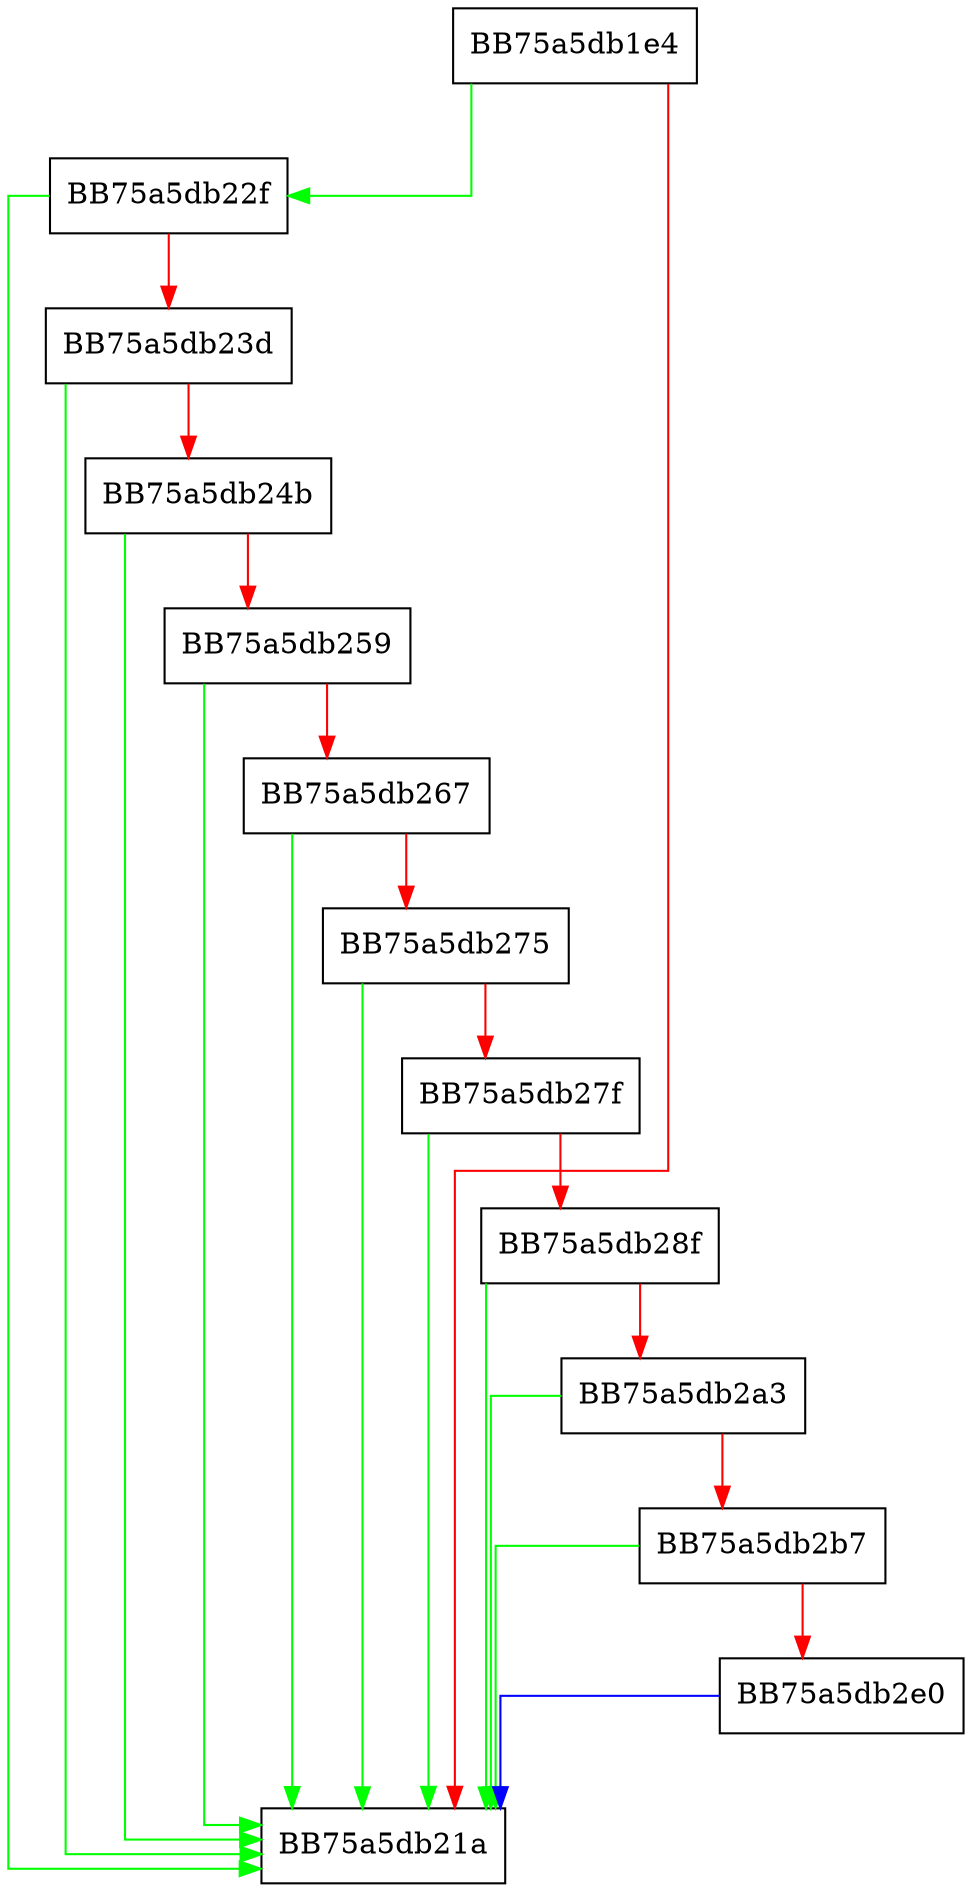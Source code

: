 digraph algoscan_SSR {
  node [shape="box"];
  graph [splines=ortho];
  BB75a5db1e4 -> BB75a5db22f [color="green"];
  BB75a5db1e4 -> BB75a5db21a [color="red"];
  BB75a5db22f -> BB75a5db21a [color="green"];
  BB75a5db22f -> BB75a5db23d [color="red"];
  BB75a5db23d -> BB75a5db21a [color="green"];
  BB75a5db23d -> BB75a5db24b [color="red"];
  BB75a5db24b -> BB75a5db21a [color="green"];
  BB75a5db24b -> BB75a5db259 [color="red"];
  BB75a5db259 -> BB75a5db21a [color="green"];
  BB75a5db259 -> BB75a5db267 [color="red"];
  BB75a5db267 -> BB75a5db21a [color="green"];
  BB75a5db267 -> BB75a5db275 [color="red"];
  BB75a5db275 -> BB75a5db21a [color="green"];
  BB75a5db275 -> BB75a5db27f [color="red"];
  BB75a5db27f -> BB75a5db21a [color="green"];
  BB75a5db27f -> BB75a5db28f [color="red"];
  BB75a5db28f -> BB75a5db21a [color="green"];
  BB75a5db28f -> BB75a5db2a3 [color="red"];
  BB75a5db2a3 -> BB75a5db21a [color="green"];
  BB75a5db2a3 -> BB75a5db2b7 [color="red"];
  BB75a5db2b7 -> BB75a5db21a [color="green"];
  BB75a5db2b7 -> BB75a5db2e0 [color="red"];
  BB75a5db2e0 -> BB75a5db21a [color="blue"];
}